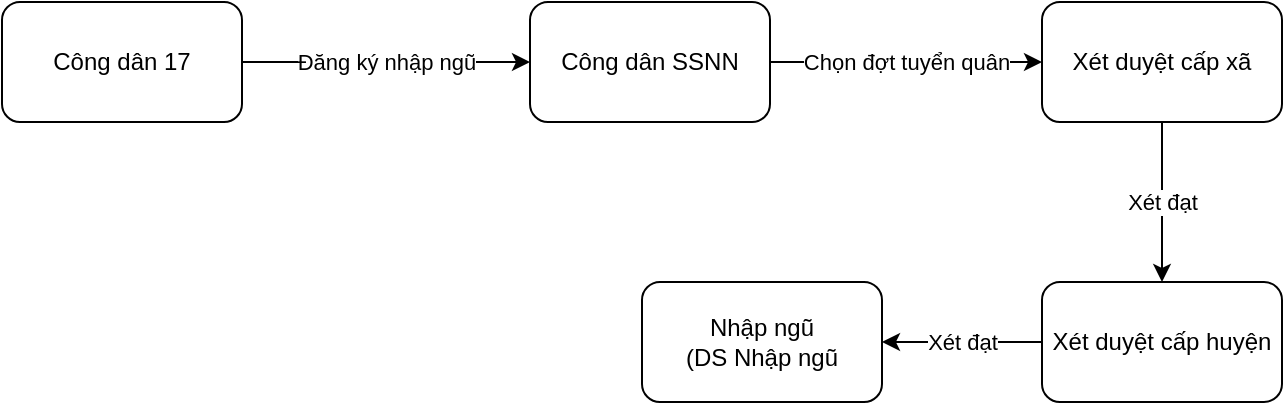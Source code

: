 <mxfile version="13.8.4" type="github">
  <diagram id="prtHgNgQTEPvFCAcTncT" name="Page-1">
    <mxGraphModel dx="868" dy="482" grid="1" gridSize="10" guides="1" tooltips="1" connect="1" arrows="1" fold="1" page="1" pageScale="1" pageWidth="827" pageHeight="1169" math="0" shadow="0">
      <root>
        <mxCell id="0" />
        <mxCell id="1" parent="0" />
        <mxCell id="eGmmL2NGkwLFqaaugJux-3" value="Đăng ký nhập ngũ" style="edgeStyle=orthogonalEdgeStyle;rounded=0;orthogonalLoop=1;jettySize=auto;html=1;" edge="1" parent="1" source="eGmmL2NGkwLFqaaugJux-1" target="eGmmL2NGkwLFqaaugJux-2">
          <mxGeometry relative="1" as="geometry" />
        </mxCell>
        <mxCell id="eGmmL2NGkwLFqaaugJux-1" value="Công dân 17" style="rounded=1;whiteSpace=wrap;html=1;" vertex="1" parent="1">
          <mxGeometry x="30" y="400" width="120" height="60" as="geometry" />
        </mxCell>
        <mxCell id="eGmmL2NGkwLFqaaugJux-5" value="Chọn đợt tuyển quân" style="edgeStyle=orthogonalEdgeStyle;rounded=0;orthogonalLoop=1;jettySize=auto;html=1;" edge="1" parent="1" source="eGmmL2NGkwLFqaaugJux-2" target="eGmmL2NGkwLFqaaugJux-4">
          <mxGeometry relative="1" as="geometry" />
        </mxCell>
        <mxCell id="eGmmL2NGkwLFqaaugJux-2" value="Công dân SSNN" style="whiteSpace=wrap;html=1;rounded=1;" vertex="1" parent="1">
          <mxGeometry x="294" y="400" width="120" height="60" as="geometry" />
        </mxCell>
        <mxCell id="eGmmL2NGkwLFqaaugJux-7" value="Xét đạt" style="edgeStyle=orthogonalEdgeStyle;rounded=0;orthogonalLoop=1;jettySize=auto;html=1;" edge="1" parent="1" source="eGmmL2NGkwLFqaaugJux-4" target="eGmmL2NGkwLFqaaugJux-6">
          <mxGeometry relative="1" as="geometry" />
        </mxCell>
        <mxCell id="eGmmL2NGkwLFqaaugJux-4" value="Xét duyệt cấp xã" style="whiteSpace=wrap;html=1;rounded=1;" vertex="1" parent="1">
          <mxGeometry x="550" y="400" width="120" height="60" as="geometry" />
        </mxCell>
        <mxCell id="eGmmL2NGkwLFqaaugJux-9" value="Xét đạt" style="edgeStyle=orthogonalEdgeStyle;rounded=0;orthogonalLoop=1;jettySize=auto;html=1;" edge="1" parent="1" source="eGmmL2NGkwLFqaaugJux-6" target="eGmmL2NGkwLFqaaugJux-8">
          <mxGeometry relative="1" as="geometry" />
        </mxCell>
        <mxCell id="eGmmL2NGkwLFqaaugJux-6" value="Xét duyệt cấp huyện" style="whiteSpace=wrap;html=1;rounded=1;" vertex="1" parent="1">
          <mxGeometry x="550" y="540" width="120" height="60" as="geometry" />
        </mxCell>
        <mxCell id="eGmmL2NGkwLFqaaugJux-8" value="Nhập ngũ&lt;br&gt;(DS Nhập ngũ" style="whiteSpace=wrap;html=1;rounded=1;" vertex="1" parent="1">
          <mxGeometry x="350" y="540" width="120" height="60" as="geometry" />
        </mxCell>
      </root>
    </mxGraphModel>
  </diagram>
</mxfile>
